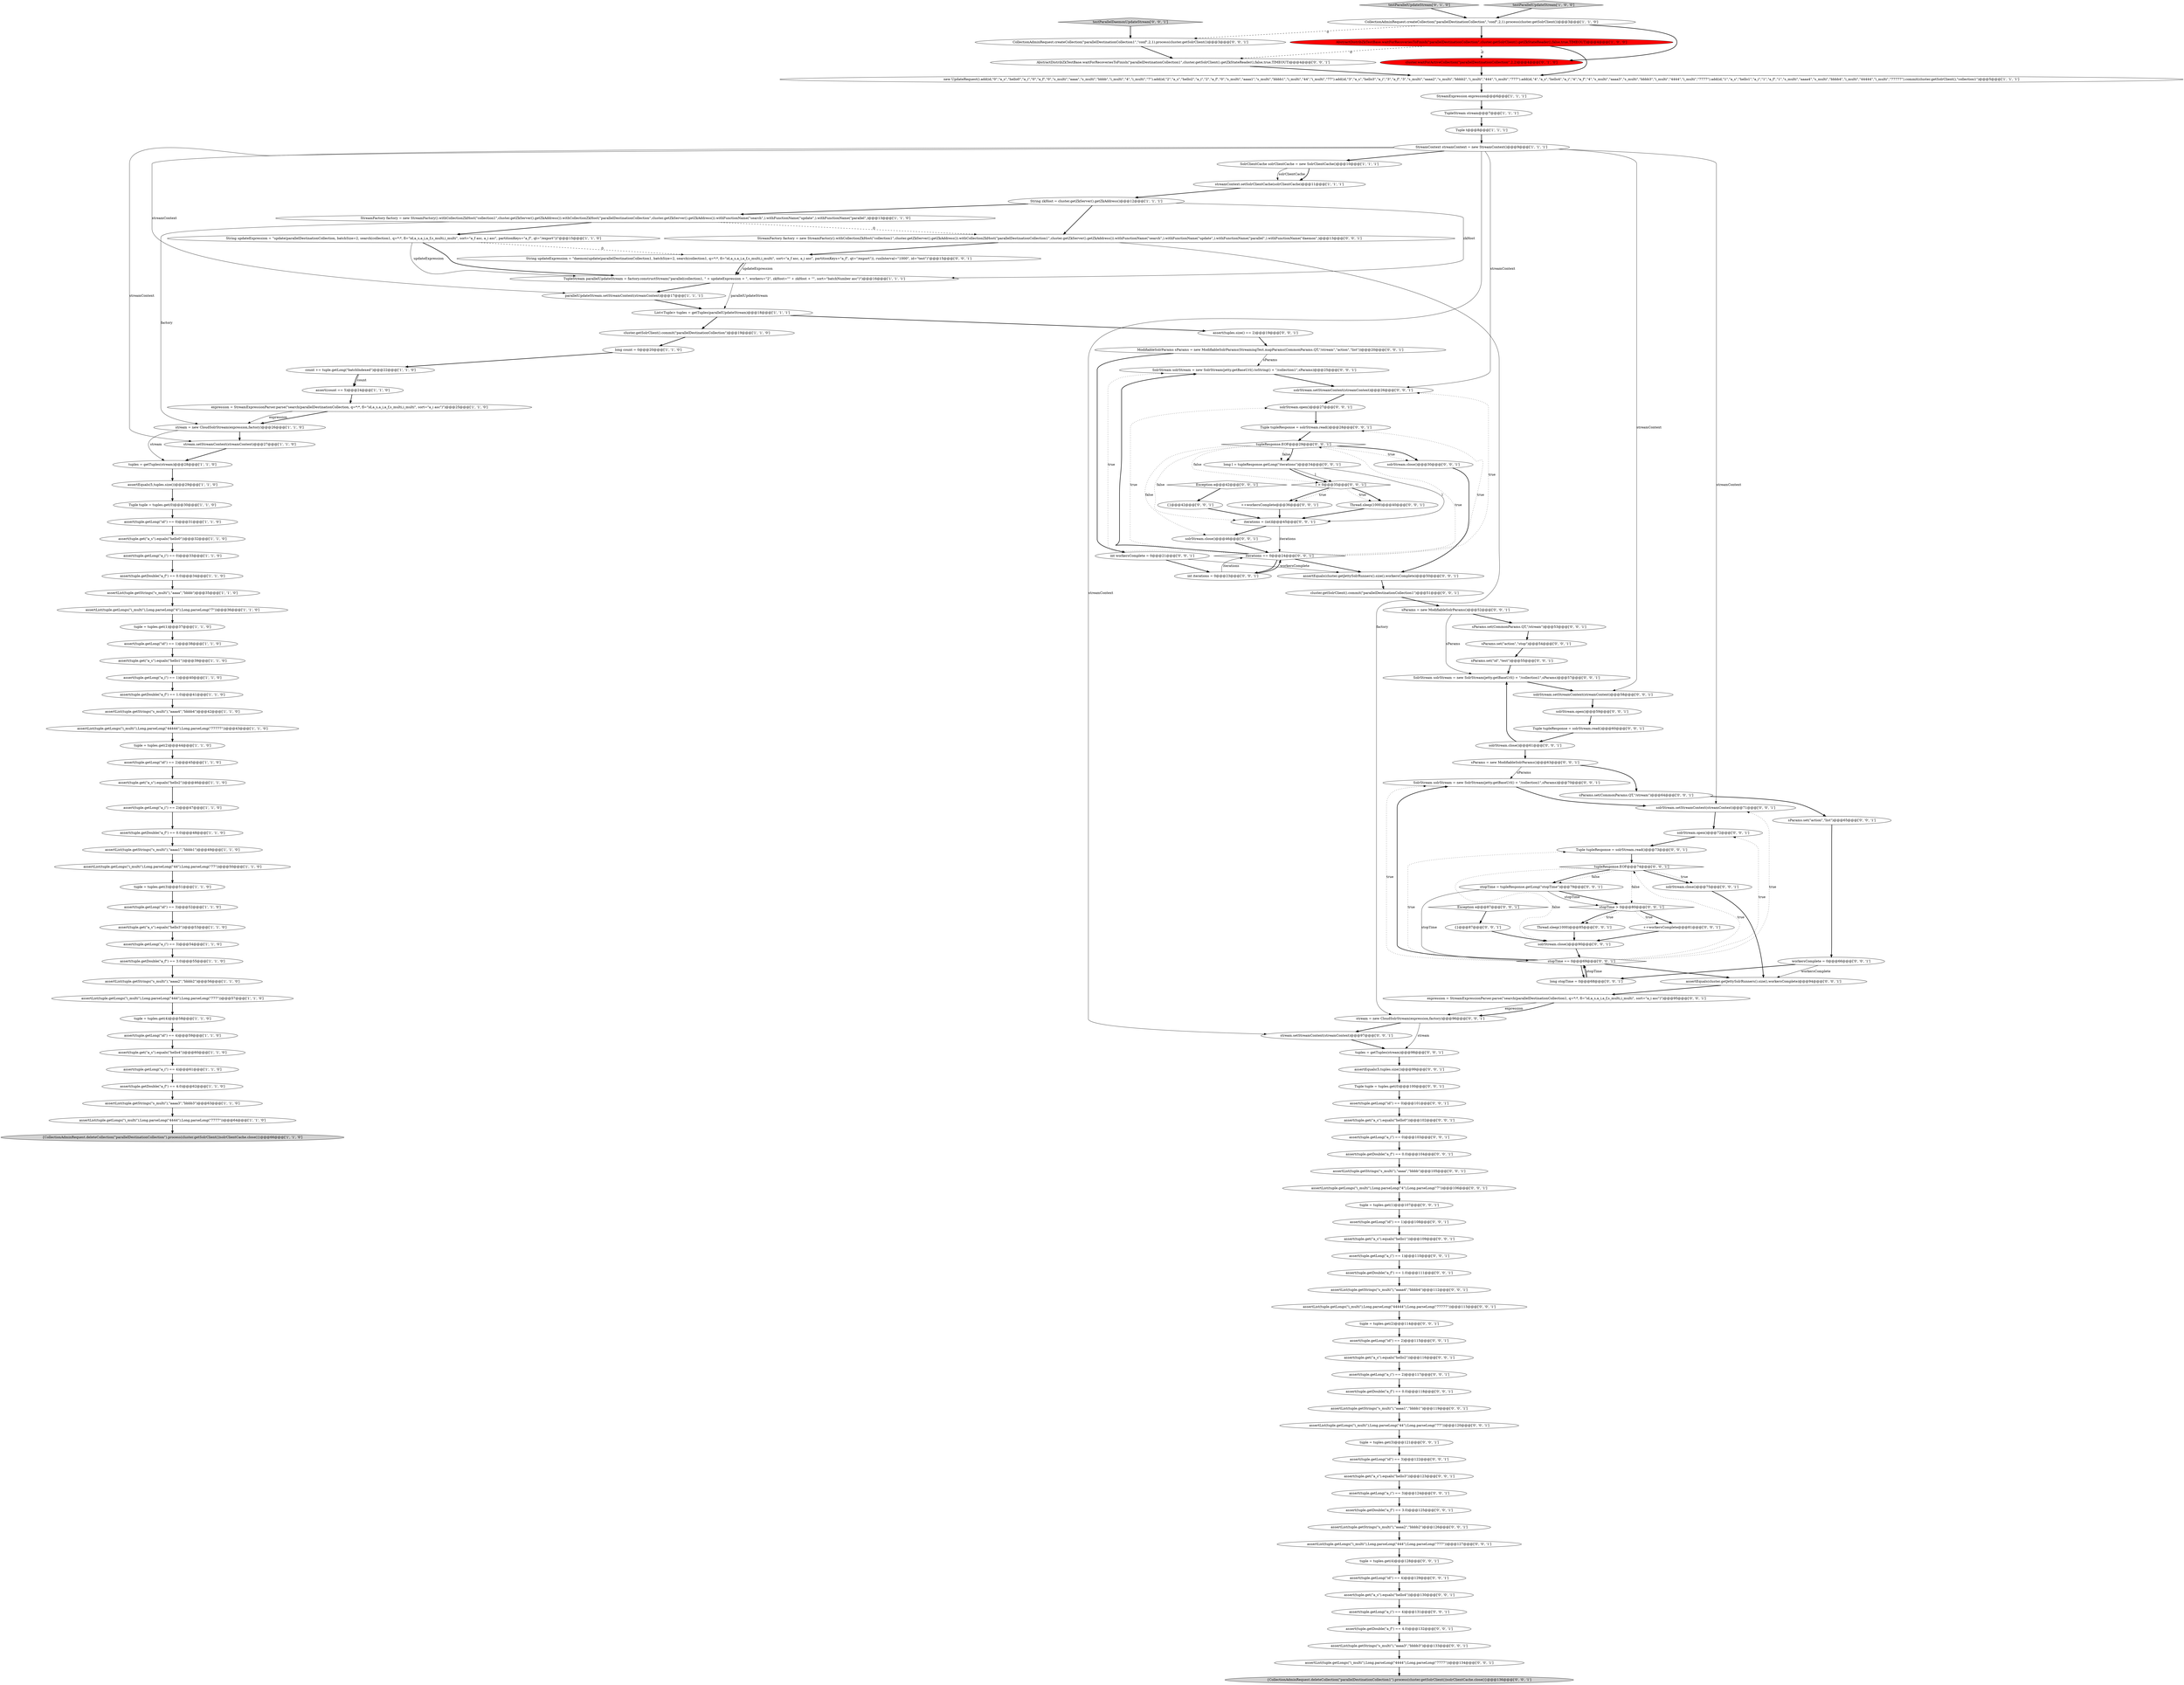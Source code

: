 digraph {
41 [style = filled, label = "assert(tuple.getLong(\"a_i\") == 2)@@@47@@@['1', '1', '0']", fillcolor = white, shape = ellipse image = "AAA0AAABBB1BBB"];
84 [style = filled, label = "long l = tupleResponse.getLong(\"iterations\")@@@34@@@['0', '0', '1']", fillcolor = white, shape = ellipse image = "AAA0AAABBB3BBB"];
137 [style = filled, label = "assertEquals(cluster.getJettySolrRunners().size(),workersComplete)@@@50@@@['0', '0', '1']", fillcolor = white, shape = ellipse image = "AAA0AAABBB3BBB"];
155 [style = filled, label = "assertList(tuple.getStrings(\"s_multi\"),\"aaaa\",\"bbbb\")@@@105@@@['0', '0', '1']", fillcolor = white, shape = ellipse image = "AAA0AAABBB3BBB"];
15 [style = filled, label = "assertList(tuple.getStrings(\"s_multi\"),\"aaaa2\",\"bbbb2\")@@@56@@@['1', '1', '0']", fillcolor = white, shape = ellipse image = "AAA0AAABBB1BBB"];
118 [style = filled, label = "testParallelDaemonUpdateStream['0', '0', '1']", fillcolor = lightgray, shape = diamond image = "AAA0AAABBB3BBB"];
52 [style = filled, label = "count += tuple.getLong(\"batchIndexed\")@@@22@@@['1', '1', '0']", fillcolor = white, shape = ellipse image = "AAA0AAABBB1BBB"];
67 [style = filled, label = "sParams = new ModifiableSolrParams()@@@52@@@['0', '0', '1']", fillcolor = white, shape = ellipse image = "AAA0AAABBB3BBB"];
143 [style = filled, label = "SolrStream solrStream = new SolrStream(jetty.getBaseUrl() + \"/collection1\",sParams)@@@70@@@['0', '0', '1']", fillcolor = white, shape = ellipse image = "AAA0AAABBB3BBB"];
22 [style = filled, label = "assert(tuple.getDouble(\"a_f\") == 0.0)@@@48@@@['1', '1', '0']", fillcolor = white, shape = ellipse image = "AAA0AAABBB1BBB"];
103 [style = filled, label = "Tuple tupleResponse = solrStream.read()@@@60@@@['0', '0', '1']", fillcolor = white, shape = ellipse image = "AAA0AAABBB3BBB"];
123 [style = filled, label = "ModifiableSolrParams sParams = new ModifiableSolrParams(StreamingTest.mapParams(CommonParams.QT,\"/stream\",\"action\",\"list\"))@@@20@@@['0', '0', '1']", fillcolor = white, shape = ellipse image = "AAA0AAABBB3BBB"];
112 [style = filled, label = "tupleResponse.EOF@@@29@@@['0', '0', '1']", fillcolor = white, shape = diamond image = "AAA0AAABBB3BBB"];
142 [style = filled, label = "String updateExpression = \"daemon(update(parallelDestinationCollection1, batchSize=2, search(collection1, q=*:*, fl=\"id,a_s,a_i,a_f,s_multi,i_multi\", sort=\"a_f asc, a_i asc\", partitionKeys=\"a_f\", qt=\"/export\")), runInterval=\"1000\", id=\"test\")\"@@@15@@@['0', '0', '1']", fillcolor = white, shape = ellipse image = "AAA0AAABBB3BBB"];
104 [style = filled, label = "iterations == 0@@@24@@@['0', '0', '1']", fillcolor = white, shape = diamond image = "AAA0AAABBB3BBB"];
106 [style = filled, label = "tuples = getTuples(stream)@@@98@@@['0', '0', '1']", fillcolor = white, shape = ellipse image = "AAA0AAABBB3BBB"];
71 [style = filled, label = "solrStream.setStreamContext(streamContext)@@@26@@@['0', '0', '1']", fillcolor = white, shape = ellipse image = "AAA0AAABBB3BBB"];
2 [style = filled, label = "SolrClientCache solrClientCache = new SolrClientCache()@@@10@@@['1', '1', '1']", fillcolor = white, shape = ellipse image = "AAA0AAABBB1BBB"];
145 [style = filled, label = "assert(tuple.getLong(\"a_i\") == 1)@@@110@@@['0', '0', '1']", fillcolor = white, shape = ellipse image = "AAA0AAABBB3BBB"];
26 [style = filled, label = "assertEquals(5,tuples.size())@@@29@@@['1', '1', '0']", fillcolor = white, shape = ellipse image = "AAA0AAABBB1BBB"];
13 [style = filled, label = "assert(tuple.get(\"a_s\").equals(\"hello0\"))@@@32@@@['1', '1', '0']", fillcolor = white, shape = ellipse image = "AAA0AAABBB1BBB"];
135 [style = filled, label = "CollectionAdminRequest.createCollection(\"parallelDestinationCollection1\",\"conf\",2,1).process(cluster.getSolrClient())@@@3@@@['0', '0', '1']", fillcolor = white, shape = ellipse image = "AAA0AAABBB3BBB"];
101 [style = filled, label = "assertList(tuple.getStrings(\"s_multi\"),\"aaaa3\",\"bbbb3\")@@@133@@@['0', '0', '1']", fillcolor = white, shape = ellipse image = "AAA0AAABBB3BBB"];
133 [style = filled, label = "assertList(tuple.getStrings(\"s_multi\"),\"aaaa1\",\"bbbb1\")@@@119@@@['0', '0', '1']", fillcolor = white, shape = ellipse image = "AAA0AAABBB3BBB"];
31 [style = filled, label = "TupleStream stream@@@7@@@['1', '1', '1']", fillcolor = white, shape = ellipse image = "AAA0AAABBB1BBB"];
30 [style = filled, label = "assertList(tuple.getLongs(\"i_multi\"),Long.parseLong(\"4\"),Long.parseLong(\"7\"))@@@36@@@['1', '1', '0']", fillcolor = white, shape = ellipse image = "AAA0AAABBB1BBB"];
116 [style = filled, label = "assert(tuple.getLong(\"a_i\") == 3)@@@124@@@['0', '0', '1']", fillcolor = white, shape = ellipse image = "AAA0AAABBB3BBB"];
125 [style = filled, label = "assert(tuples.size() == 2)@@@19@@@['0', '0', '1']", fillcolor = white, shape = ellipse image = "AAA0AAABBB3BBB"];
132 [style = filled, label = "assert(tuple.getDouble(\"a_f\") == 3.0)@@@125@@@['0', '0', '1']", fillcolor = white, shape = ellipse image = "AAA0AAABBB3BBB"];
114 [style = filled, label = "assert(tuple.getLong(\"a_i\") == 2)@@@117@@@['0', '0', '1']", fillcolor = white, shape = ellipse image = "AAA0AAABBB3BBB"];
72 [style = filled, label = "iterations = (int)l@@@45@@@['0', '0', '1']", fillcolor = white, shape = ellipse image = "AAA0AAABBB3BBB"];
97 [style = filled, label = "cluster.getSolrClient().commit(\"parallelDestinationCollection1\")@@@51@@@['0', '0', '1']", fillcolor = white, shape = ellipse image = "AAA0AAABBB3BBB"];
64 [style = filled, label = "assert(tuple.getLong(\"a_i\") == 0)@@@103@@@['0', '0', '1']", fillcolor = white, shape = ellipse image = "AAA0AAABBB3BBB"];
63 [style = filled, label = "assert(tuple.getDouble(\"a_f\") == 1.0)@@@111@@@['0', '0', '1']", fillcolor = white, shape = ellipse image = "AAA0AAABBB3BBB"];
117 [style = filled, label = "solrStream.open()@@@59@@@['0', '0', '1']", fillcolor = white, shape = ellipse image = "AAA0AAABBB3BBB"];
80 [style = filled, label = "assertList(tuple.getStrings(\"s_multi\"),\"aaaa4\",\"bbbb4\")@@@112@@@['0', '0', '1']", fillcolor = white, shape = ellipse image = "AAA0AAABBB3BBB"];
107 [style = filled, label = "int iterations = 0@@@23@@@['0', '0', '1']", fillcolor = white, shape = ellipse image = "AAA0AAABBB3BBB"];
75 [style = filled, label = "sParams.set(CommonParams.QT,\"/stream\")@@@53@@@['0', '0', '1']", fillcolor = white, shape = ellipse image = "AAA0AAABBB3BBB"];
45 [style = filled, label = "assert(count == 5)@@@24@@@['1', '1', '0']", fillcolor = white, shape = ellipse image = "AAA0AAABBB1BBB"];
152 [style = filled, label = "assertList(tuple.getLongs(\"i_multi\"),Long.parseLong(\"4444\"),Long.parseLong(\"7777\"))@@@134@@@['0', '0', '1']", fillcolor = white, shape = ellipse image = "AAA0AAABBB3BBB"];
85 [style = filled, label = "assertList(tuple.getLongs(\"i_multi\"),Long.parseLong(\"44444\"),Long.parseLong(\"77777\"))@@@113@@@['0', '0', '1']", fillcolor = white, shape = ellipse image = "AAA0AAABBB3BBB"];
136 [style = filled, label = "tuple = tuples.get(3)@@@121@@@['0', '0', '1']", fillcolor = white, shape = ellipse image = "AAA0AAABBB3BBB"];
42 [style = filled, label = "List<Tuple> tuples = getTuples(parallelUpdateStream)@@@18@@@['1', '1', '1']", fillcolor = white, shape = ellipse image = "AAA0AAABBB1BBB"];
130 [style = filled, label = "assert(tuple.getLong(\"id\") == 4)@@@129@@@['0', '0', '1']", fillcolor = white, shape = ellipse image = "AAA0AAABBB3BBB"];
32 [style = filled, label = "expression = StreamExpressionParser.parse(\"search(parallelDestinationCollection, q=*:*, fl=\"id,a_s,a_i,a_f,s_multi,i_multi\", sort=\"a_i asc\")\")@@@25@@@['1', '1', '0']", fillcolor = white, shape = ellipse image = "AAA0AAABBB1BBB"];
68 [style = filled, label = "{}@@@87@@@['0', '0', '1']", fillcolor = white, shape = ellipse image = "AAA0AAABBB3BBB"];
24 [style = filled, label = "TupleStream parallelUpdateStream = factory.constructStream(\"parallel(collection1, \" + updateExpression + \", workers=\"2\", zkHost=\"\" + zkHost + \"\", sort=\"batchNumber asc\")\")@@@16@@@['1', '1', '1']", fillcolor = white, shape = ellipse image = "AAA0AAABBB1BBB"];
5 [style = filled, label = "cluster.getSolrClient().commit(\"parallelDestinationCollection\")@@@19@@@['1', '1', '0']", fillcolor = white, shape = ellipse image = "AAA0AAABBB1BBB"];
115 [style = filled, label = "tuple = tuples.get(2)@@@114@@@['0', '0', '1']", fillcolor = white, shape = ellipse image = "AAA0AAABBB3BBB"];
46 [style = filled, label = "stream.setStreamContext(streamContext)@@@27@@@['1', '1', '0']", fillcolor = white, shape = ellipse image = "AAA0AAABBB1BBB"];
77 [style = filled, label = "{CollectionAdminRequest.deleteCollection(\"parallelDestinationCollection1\").process(cluster.getSolrClient())solrClientCache.close()}@@@136@@@['0', '0', '1']", fillcolor = lightgray, shape = ellipse image = "AAA0AAABBB3BBB"];
56 [style = filled, label = "{CollectionAdminRequest.deleteCollection(\"parallelDestinationCollection\").process(cluster.getSolrClient())solrClientCache.close()}@@@66@@@['1', '1', '0']", fillcolor = lightgray, shape = ellipse image = "AAA0AAABBB1BBB"];
37 [style = filled, label = "assert(tuple.getLong(\"a_i\") == 1)@@@40@@@['1', '1', '0']", fillcolor = white, shape = ellipse image = "AAA0AAABBB1BBB"];
79 [style = filled, label = "++workersComplete@@@81@@@['0', '0', '1']", fillcolor = white, shape = ellipse image = "AAA0AAABBB3BBB"];
57 [style = filled, label = "assertList(tuple.getStrings(\"s_multi\"),\"aaaa4\",\"bbbb4\")@@@42@@@['1', '1', '0']", fillcolor = white, shape = ellipse image = "AAA0AAABBB1BBB"];
89 [style = filled, label = "SolrStream solrStream = new SolrStream(jetty.getBaseUrl().toString() + \"/collection1\",sParams)@@@25@@@['0', '0', '1']", fillcolor = white, shape = ellipse image = "AAA0AAABBB3BBB"];
90 [style = filled, label = "solrStream.close()@@@46@@@['0', '0', '1']", fillcolor = white, shape = ellipse image = "AAA0AAABBB3BBB"];
12 [style = filled, label = "parallelUpdateStream.setStreamContext(streamContext)@@@17@@@['1', '1', '1']", fillcolor = white, shape = ellipse image = "AAA0AAABBB1BBB"];
87 [style = filled, label = "long stopTime = 0@@@68@@@['0', '0', '1']", fillcolor = white, shape = ellipse image = "AAA0AAABBB3BBB"];
113 [style = filled, label = "assert(tuple.getLong(\"id\") == 2)@@@115@@@['0', '0', '1']", fillcolor = white, shape = ellipse image = "AAA0AAABBB3BBB"];
127 [style = filled, label = "sParams.set(\"id\",\"test\")@@@55@@@['0', '0', '1']", fillcolor = white, shape = ellipse image = "AAA0AAABBB3BBB"];
124 [style = filled, label = "stream.setStreamContext(streamContext)@@@97@@@['0', '0', '1']", fillcolor = white, shape = ellipse image = "AAA0AAABBB3BBB"];
156 [style = filled, label = "stopTime = tupleResponse.getLong(\"stopTime\")@@@79@@@['0', '0', '1']", fillcolor = white, shape = ellipse image = "AAA0AAABBB3BBB"];
61 [style = filled, label = "testParallelUpdateStream['0', '1', '0']", fillcolor = lightgray, shape = diamond image = "AAA0AAABBB2BBB"];
82 [style = filled, label = "assert(tuple.getDouble(\"a_f\") == 4.0)@@@132@@@['0', '0', '1']", fillcolor = white, shape = ellipse image = "AAA0AAABBB3BBB"];
81 [style = filled, label = "Tuple tupleResponse = solrStream.read()@@@28@@@['0', '0', '1']", fillcolor = white, shape = ellipse image = "AAA0AAABBB3BBB"];
99 [style = filled, label = "assert(tuple.getLong(\"id\") == 0)@@@101@@@['0', '0', '1']", fillcolor = white, shape = ellipse image = "AAA0AAABBB3BBB"];
65 [style = filled, label = "StreamFactory factory = new StreamFactory().withCollectionZkHost(\"collection1\",cluster.getZkServer().getZkAddress()).withCollectionZkHost(\"parallelDestinationCollection1\",cluster.getZkServer().getZkAddress()).withFunctionName(\"search\",).withFunctionName(\"update\",).withFunctionName(\"parallel\",).withFunctionName(\"daemon\",)@@@13@@@['0', '0', '1']", fillcolor = white, shape = ellipse image = "AAA0AAABBB3BBB"];
134 [style = filled, label = "int workersComplete = 0@@@21@@@['0', '0', '1']", fillcolor = white, shape = ellipse image = "AAA0AAABBB3BBB"];
157 [style = filled, label = "Exception e@@@42@@@['0', '0', '1']", fillcolor = white, shape = diamond image = "AAA0AAABBB3BBB"];
73 [style = filled, label = "solrStream.open()@@@27@@@['0', '0', '1']", fillcolor = white, shape = ellipse image = "AAA0AAABBB3BBB"];
158 [style = filled, label = "assertList(tuple.getLongs(\"i_multi\"),Long.parseLong(\"4\"),Long.parseLong(\"7\"))@@@106@@@['0', '0', '1']", fillcolor = white, shape = ellipse image = "AAA0AAABBB3BBB"];
129 [style = filled, label = "assert(tuple.get(\"a_s\").equals(\"hello4\"))@@@130@@@['0', '0', '1']", fillcolor = white, shape = ellipse image = "AAA0AAABBB3BBB"];
47 [style = filled, label = "assertList(tuple.getLongs(\"i_multi\"),Long.parseLong(\"444\"),Long.parseLong(\"777\"))@@@57@@@['1', '1', '0']", fillcolor = white, shape = ellipse image = "AAA0AAABBB1BBB"];
38 [style = filled, label = "assert(tuple.getLong(\"a_i\") == 3)@@@54@@@['1', '1', '0']", fillcolor = white, shape = ellipse image = "AAA0AAABBB1BBB"];
147 [style = filled, label = "solrStream.close()@@@30@@@['0', '0', '1']", fillcolor = white, shape = ellipse image = "AAA0AAABBB3BBB"];
126 [style = filled, label = "assert(tuple.get(\"a_s\").equals(\"hello0\"))@@@102@@@['0', '0', '1']", fillcolor = white, shape = ellipse image = "AAA0AAABBB3BBB"];
10 [style = filled, label = "stream = new CloudSolrStream(expression,factory)@@@26@@@['1', '1', '0']", fillcolor = white, shape = ellipse image = "AAA0AAABBB1BBB"];
105 [style = filled, label = "Tuple tupleResponse = solrStream.read()@@@73@@@['0', '0', '1']", fillcolor = white, shape = ellipse image = "AAA0AAABBB3BBB"];
11 [style = filled, label = "assert(tuple.getLong(\"id\") == 1)@@@38@@@['1', '1', '0']", fillcolor = white, shape = ellipse image = "AAA0AAABBB1BBB"];
9 [style = filled, label = "StreamFactory factory = new StreamFactory().withCollectionZkHost(\"collection1\",cluster.getZkServer().getZkAddress()).withCollectionZkHost(\"parallelDestinationCollection\",cluster.getZkServer().getZkAddress()).withFunctionName(\"search\",).withFunctionName(\"update\",).withFunctionName(\"parallel\",)@@@13@@@['1', '1', '0']", fillcolor = white, shape = ellipse image = "AAA0AAABBB1BBB"];
39 [style = filled, label = "assertList(tuple.getStrings(\"s_multi\"),\"aaaa3\",\"bbbb3\")@@@63@@@['1', '1', '0']", fillcolor = white, shape = ellipse image = "AAA0AAABBB1BBB"];
83 [style = filled, label = "expression = StreamExpressionParser.parse(\"search(parallelDestinationCollection1, q=*:*, fl=\"id,a_s,a_i,a_f,s_multi,i_multi\", sort=\"a_i asc\")\")@@@95@@@['0', '0', '1']", fillcolor = white, shape = ellipse image = "AAA0AAABBB3BBB"];
28 [style = filled, label = "assertList(tuple.getLongs(\"i_multi\"),Long.parseLong(\"4444\"),Long.parseLong(\"7777\"))@@@64@@@['1', '1', '0']", fillcolor = white, shape = ellipse image = "AAA0AAABBB1BBB"];
111 [style = filled, label = "stopTime == 0@@@69@@@['0', '0', '1']", fillcolor = white, shape = diamond image = "AAA0AAABBB3BBB"];
20 [style = filled, label = "assert(tuple.get(\"a_s\").equals(\"hello1\"))@@@39@@@['1', '1', '0']", fillcolor = white, shape = ellipse image = "AAA0AAABBB1BBB"];
36 [style = filled, label = "assert(tuple.get(\"a_s\").equals(\"hello3\"))@@@53@@@['1', '1', '0']", fillcolor = white, shape = ellipse image = "AAA0AAABBB1BBB"];
119 [style = filled, label = "assert(tuple.getLong(\"id\") == 1)@@@108@@@['0', '0', '1']", fillcolor = white, shape = ellipse image = "AAA0AAABBB3BBB"];
62 [style = filled, label = "cluster.waitForActiveCollection(\"parallelDestinationCollection\",2,2)@@@4@@@['0', '1', '0']", fillcolor = red, shape = ellipse image = "AAA1AAABBB2BBB"];
69 [style = filled, label = "tuple = tuples.get(1)@@@107@@@['0', '0', '1']", fillcolor = white, shape = ellipse image = "AAA0AAABBB3BBB"];
148 [style = filled, label = "workersComplete = 0@@@66@@@['0', '0', '1']", fillcolor = white, shape = ellipse image = "AAA0AAABBB3BBB"];
100 [style = filled, label = "sParams.set(\"action\",\"stop\")@@@54@@@['0', '0', '1']", fillcolor = white, shape = ellipse image = "AAA0AAABBB3BBB"];
0 [style = filled, label = "tuple = tuples.get(1)@@@37@@@['1', '1', '0']", fillcolor = white, shape = ellipse image = "AAA0AAABBB1BBB"];
48 [style = filled, label = "assert(tuple.getLong(\"a_i\") == 0)@@@33@@@['1', '1', '0']", fillcolor = white, shape = ellipse image = "AAA0AAABBB1BBB"];
122 [style = filled, label = "sParams.set(\"action\",\"list\")@@@65@@@['0', '0', '1']", fillcolor = white, shape = ellipse image = "AAA0AAABBB3BBB"];
8 [style = filled, label = "assertList(tuple.getLongs(\"i_multi\"),Long.parseLong(\"44444\"),Long.parseLong(\"77777\"))@@@43@@@['1', '1', '0']", fillcolor = white, shape = ellipse image = "AAA0AAABBB1BBB"];
60 [style = filled, label = "tuple = tuples.get(4)@@@58@@@['1', '1', '0']", fillcolor = white, shape = ellipse image = "AAA0AAABBB1BBB"];
88 [style = filled, label = "assertEquals(5,tuples.size())@@@99@@@['0', '0', '1']", fillcolor = white, shape = ellipse image = "AAA0AAABBB3BBB"];
131 [style = filled, label = "assertList(tuple.getLongs(\"i_multi\"),Long.parseLong(\"444\"),Long.parseLong(\"777\"))@@@127@@@['0', '0', '1']", fillcolor = white, shape = ellipse image = "AAA0AAABBB3BBB"];
144 [style = filled, label = "Tuple tuple = tuples.get(0)@@@100@@@['0', '0', '1']", fillcolor = white, shape = ellipse image = "AAA0AAABBB3BBB"];
149 [style = filled, label = "assert(tuple.get(\"a_s\").equals(\"hello1\"))@@@109@@@['0', '0', '1']", fillcolor = white, shape = ellipse image = "AAA0AAABBB3BBB"];
35 [style = filled, label = "Tuple tuple = tuples.get(0)@@@30@@@['1', '1', '0']", fillcolor = white, shape = ellipse image = "AAA0AAABBB1BBB"];
18 [style = filled, label = "assert(tuple.getDouble(\"a_f\") == 0.0)@@@34@@@['1', '1', '0']", fillcolor = white, shape = ellipse image = "AAA0AAABBB1BBB"];
40 [style = filled, label = "assertList(tuple.getLongs(\"i_multi\"),Long.parseLong(\"44\"),Long.parseLong(\"77\"))@@@50@@@['1', '1', '0']", fillcolor = white, shape = ellipse image = "AAA0AAABBB1BBB"];
29 [style = filled, label = "Tuple t@@@8@@@['1', '1', '1']", fillcolor = white, shape = ellipse image = "AAA0AAABBB1BBB"];
121 [style = filled, label = "++workersComplete@@@36@@@['0', '0', '1']", fillcolor = white, shape = ellipse image = "AAA0AAABBB3BBB"];
66 [style = filled, label = "solrStream.setStreamContext(streamContext)@@@58@@@['0', '0', '1']", fillcolor = white, shape = ellipse image = "AAA0AAABBB3BBB"];
14 [style = filled, label = "String updateExpression = \"update(parallelDestinationCollection, batchSize=2, search(collection1, q=*:*, fl=\"id,a_s,a_i,a_f,s_multi,i_multi\", sort=\"a_f asc, a_i asc\", partitionKeys=\"a_f\", qt=\"/export\"))\"@@@15@@@['1', '1', '0']", fillcolor = white, shape = ellipse image = "AAA0AAABBB1BBB"];
98 [style = filled, label = "solrStream.setStreamContext(streamContext)@@@71@@@['0', '0', '1']", fillcolor = white, shape = ellipse image = "AAA0AAABBB3BBB"];
96 [style = filled, label = "AbstractDistribZkTestBase.waitForRecoveriesToFinish(\"parallelDestinationCollection1\",cluster.getSolrClient().getZkStateReader(),false,true,TIMEOUT)@@@4@@@['0', '0', '1']", fillcolor = white, shape = ellipse image = "AAA0AAABBB3BBB"];
51 [style = filled, label = "assert(tuple.getLong(\"id\") == 0)@@@31@@@['1', '1', '0']", fillcolor = white, shape = ellipse image = "AAA0AAABBB1BBB"];
150 [style = filled, label = "solrStream.close()@@@75@@@['0', '0', '1']", fillcolor = white, shape = ellipse image = "AAA0AAABBB3BBB"];
50 [style = filled, label = "assert(tuple.getLong(\"id\") == 4)@@@59@@@['1', '1', '0']", fillcolor = white, shape = ellipse image = "AAA0AAABBB1BBB"];
94 [style = filled, label = "assert(tuple.getLong(\"a_i\") == 4)@@@131@@@['0', '0', '1']", fillcolor = white, shape = ellipse image = "AAA0AAABBB3BBB"];
7 [style = filled, label = "AbstractDistribZkTestBase.waitForRecoveriesToFinish(\"parallelDestinationCollection\",cluster.getSolrClient().getZkStateReader(),false,true,TIMEOUT)@@@4@@@['1', '0', '0']", fillcolor = red, shape = ellipse image = "AAA1AAABBB1BBB"];
70 [style = filled, label = "sParams = new ModifiableSolrParams()@@@63@@@['0', '0', '1']", fillcolor = white, shape = ellipse image = "AAA0AAABBB3BBB"];
139 [style = filled, label = "Thread.sleep(1000)@@@85@@@['0', '0', '1']", fillcolor = white, shape = ellipse image = "AAA0AAABBB3BBB"];
4 [style = filled, label = "CollectionAdminRequest.createCollection(\"parallelDestinationCollection\",\"conf\",2,1).process(cluster.getSolrClient())@@@3@@@['1', '1', '0']", fillcolor = white, shape = ellipse image = "AAA0AAABBB1BBB"];
1 [style = filled, label = "new UpdateRequest().add(id,\"0\",\"a_s\",\"hello0\",\"a_i\",\"0\",\"a_f\",\"0\",\"s_multi\",\"aaaa\",\"s_multi\",\"bbbb\",\"i_multi\",\"4\",\"i_multi\",\"7\").add(id,\"2\",\"a_s\",\"hello2\",\"a_i\",\"2\",\"a_f\",\"0\",\"s_multi\",\"aaaa1\",\"s_multi\",\"bbbb1\",\"i_multi\",\"44\",\"i_multi\",\"77\").add(id,\"3\",\"a_s\",\"hello3\",\"a_i\",\"3\",\"a_f\",\"3\",\"s_multi\",\"aaaa2\",\"s_multi\",\"bbbb2\",\"i_multi\",\"444\",\"i_multi\",\"777\").add(id,\"4\",\"a_s\",\"hello4\",\"a_i\",\"4\",\"a_f\",\"4\",\"s_multi\",\"aaaa3\",\"s_multi\",\"bbbb3\",\"i_multi\",\"4444\",\"i_multi\",\"7777\").add(id,\"1\",\"a_s\",\"hello1\",\"a_i\",\"1\",\"a_f\",\"1\",\"s_multi\",\"aaaa4\",\"s_multi\",\"bbbb4\",\"i_multi\",\"44444\",\"i_multi\",\"77777\").commit(cluster.getSolrClient(),\"collection1\")@@@5@@@['1', '1', '1']", fillcolor = white, shape = ellipse image = "AAA0AAABBB1BBB"];
141 [style = filled, label = "stream = new CloudSolrStream(expression,factory)@@@96@@@['0', '0', '1']", fillcolor = white, shape = ellipse image = "AAA0AAABBB3BBB"];
146 [style = filled, label = "tuple = tuples.get(4)@@@128@@@['0', '0', '1']", fillcolor = white, shape = ellipse image = "AAA0AAABBB3BBB"];
3 [style = filled, label = "tuple = tuples.get(2)@@@44@@@['1', '1', '0']", fillcolor = white, shape = ellipse image = "AAA0AAABBB1BBB"];
74 [style = filled, label = "assert(tuple.get(\"a_s\").equals(\"hello3\"))@@@123@@@['0', '0', '1']", fillcolor = white, shape = ellipse image = "AAA0AAABBB3BBB"];
91 [style = filled, label = "solrStream.close()@@@90@@@['0', '0', '1']", fillcolor = white, shape = ellipse image = "AAA0AAABBB3BBB"];
49 [style = filled, label = "assert(tuple.get(\"a_s\").equals(\"hello4\"))@@@60@@@['1', '1', '0']", fillcolor = white, shape = ellipse image = "AAA0AAABBB1BBB"];
25 [style = filled, label = "assert(tuple.get(\"a_s\").equals(\"hello2\"))@@@46@@@['1', '1', '0']", fillcolor = white, shape = ellipse image = "AAA0AAABBB1BBB"];
108 [style = filled, label = "tupleResponse.EOF@@@74@@@['0', '0', '1']", fillcolor = white, shape = diamond image = "AAA0AAABBB3BBB"];
110 [style = filled, label = "assert(tuple.getLong(\"id\") == 3)@@@122@@@['0', '0', '1']", fillcolor = white, shape = ellipse image = "AAA0AAABBB3BBB"];
78 [style = filled, label = "solrStream.close()@@@61@@@['0', '0', '1']", fillcolor = white, shape = ellipse image = "AAA0AAABBB3BBB"];
43 [style = filled, label = "assertList(tuple.getStrings(\"s_multi\"),\"aaaa1\",\"bbbb1\")@@@49@@@['1', '1', '0']", fillcolor = white, shape = ellipse image = "AAA0AAABBB1BBB"];
140 [style = filled, label = "{}@@@42@@@['0', '0', '1']", fillcolor = white, shape = ellipse image = "AAA0AAABBB3BBB"];
58 [style = filled, label = "tuple = tuples.get(3)@@@51@@@['1', '1', '0']", fillcolor = white, shape = ellipse image = "AAA0AAABBB1BBB"];
6 [style = filled, label = "streamContext.setSolrClientCache(solrClientCache)@@@11@@@['1', '1', '1']", fillcolor = white, shape = ellipse image = "AAA0AAABBB1BBB"];
27 [style = filled, label = "tuples = getTuples(stream)@@@28@@@['1', '1', '0']", fillcolor = white, shape = ellipse image = "AAA0AAABBB1BBB"];
23 [style = filled, label = "assert(tuple.getLong(\"id\") == 3)@@@52@@@['1', '1', '0']", fillcolor = white, shape = ellipse image = "AAA0AAABBB1BBB"];
102 [style = filled, label = "sParams.set(CommonParams.QT,\"/stream\")@@@64@@@['0', '0', '1']", fillcolor = white, shape = ellipse image = "AAA0AAABBB3BBB"];
53 [style = filled, label = "assert(tuple.getLong(\"a_i\") == 4)@@@61@@@['1', '1', '0']", fillcolor = white, shape = ellipse image = "AAA0AAABBB1BBB"];
120 [style = filled, label = "l > 0@@@35@@@['0', '0', '1']", fillcolor = white, shape = diamond image = "AAA0AAABBB3BBB"];
153 [style = filled, label = "assert(tuple.getDouble(\"a_f\") == 0.0)@@@118@@@['0', '0', '1']", fillcolor = white, shape = ellipse image = "AAA0AAABBB3BBB"];
21 [style = filled, label = "assert(tuple.getDouble(\"a_f\") == 3.0)@@@55@@@['1', '1', '0']", fillcolor = white, shape = ellipse image = "AAA0AAABBB1BBB"];
154 [style = filled, label = "assertList(tuple.getLongs(\"i_multi\"),Long.parseLong(\"44\"),Long.parseLong(\"77\"))@@@120@@@['0', '0', '1']", fillcolor = white, shape = ellipse image = "AAA0AAABBB3BBB"];
109 [style = filled, label = "assertEquals(cluster.getJettySolrRunners().size(),workersComplete)@@@94@@@['0', '0', '1']", fillcolor = white, shape = ellipse image = "AAA0AAABBB3BBB"];
93 [style = filled, label = "assert(tuple.getDouble(\"a_f\") == 0.0)@@@104@@@['0', '0', '1']", fillcolor = white, shape = ellipse image = "AAA0AAABBB3BBB"];
34 [style = filled, label = "StreamExpression expression@@@6@@@['1', '1', '1']", fillcolor = white, shape = ellipse image = "AAA0AAABBB1BBB"];
44 [style = filled, label = "String zkHost = cluster.getZkServer().getZkAddress()@@@12@@@['1', '1', '1']", fillcolor = white, shape = ellipse image = "AAA0AAABBB1BBB"];
92 [style = filled, label = "Exception e@@@87@@@['0', '0', '1']", fillcolor = white, shape = diamond image = "AAA0AAABBB3BBB"];
55 [style = filled, label = "assert(tuple.getDouble(\"a_f\") == 4.0)@@@62@@@['1', '1', '0']", fillcolor = white, shape = ellipse image = "AAA0AAABBB1BBB"];
19 [style = filled, label = "assert(tuple.getLong(\"id\") == 2)@@@45@@@['1', '1', '0']", fillcolor = white, shape = ellipse image = "AAA0AAABBB1BBB"];
151 [style = filled, label = "solrStream.open()@@@72@@@['0', '0', '1']", fillcolor = white, shape = ellipse image = "AAA0AAABBB3BBB"];
16 [style = filled, label = "StreamContext streamContext = new StreamContext()@@@9@@@['1', '1', '1']", fillcolor = white, shape = ellipse image = "AAA0AAABBB1BBB"];
95 [style = filled, label = "Thread.sleep(1000)@@@40@@@['0', '0', '1']", fillcolor = white, shape = ellipse image = "AAA0AAABBB3BBB"];
17 [style = filled, label = "long count = 0@@@20@@@['1', '1', '0']", fillcolor = white, shape = ellipse image = "AAA0AAABBB1BBB"];
86 [style = filled, label = "SolrStream solrStream = new SolrStream(jetty.getBaseUrl() + \"/collection1\",sParams)@@@57@@@['0', '0', '1']", fillcolor = white, shape = ellipse image = "AAA0AAABBB3BBB"];
128 [style = filled, label = "assert(tuple.get(\"a_s\").equals(\"hello2\"))@@@116@@@['0', '0', '1']", fillcolor = white, shape = ellipse image = "AAA0AAABBB3BBB"];
59 [style = filled, label = "assertList(tuple.getStrings(\"s_multi\"),\"aaaa\",\"bbbb\")@@@35@@@['1', '1', '0']", fillcolor = white, shape = ellipse image = "AAA0AAABBB1BBB"];
54 [style = filled, label = "testParallelUpdateStream['1', '0', '0']", fillcolor = lightgray, shape = diamond image = "AAA0AAABBB1BBB"];
76 [style = filled, label = "assertList(tuple.getStrings(\"s_multi\"),\"aaaa2\",\"bbbb2\")@@@126@@@['0', '0', '1']", fillcolor = white, shape = ellipse image = "AAA0AAABBB3BBB"];
33 [style = filled, label = "assert(tuple.getDouble(\"a_f\") == 1.0)@@@41@@@['1', '1', '0']", fillcolor = white, shape = ellipse image = "AAA0AAABBB1BBB"];
138 [style = filled, label = "stopTime > 0@@@80@@@['0', '0', '1']", fillcolor = white, shape = diamond image = "AAA0AAABBB3BBB"];
120->121 [style = bold, label=""];
14->24 [style = bold, label=""];
111->98 [style = dotted, label="true"];
154->136 [style = bold, label=""];
72->104 [style = solid, label="iterations"];
111->108 [style = dotted, label="true"];
84->120 [style = solid, label="l"];
2->6 [style = bold, label=""];
136->110 [style = bold, label=""];
146->130 [style = bold, label=""];
16->12 [style = solid, label="streamContext"];
21->15 [style = bold, label=""];
78->70 [style = bold, label=""];
16->71 [style = solid, label="streamContext"];
102->122 [style = bold, label=""];
7->96 [style = dashed, label="0"];
4->62 [style = bold, label=""];
57->8 [style = bold, label=""];
68->91 [style = bold, label=""];
108->150 [style = bold, label=""];
107->104 [style = solid, label="iterations"];
60->50 [style = bold, label=""];
4->135 [style = dashed, label="0"];
12->42 [style = bold, label=""];
121->72 [style = bold, label=""];
140->72 [style = bold, label=""];
97->67 [style = bold, label=""];
104->137 [style = bold, label=""];
104->112 [style = dotted, label="true"];
107->104 [style = bold, label=""];
99->126 [style = bold, label=""];
42->125 [style = bold, label=""];
104->107 [style = bold, label=""];
43->40 [style = bold, label=""];
108->138 [style = dotted, label="false"];
72->90 [style = bold, label=""];
158->69 [style = bold, label=""];
118->135 [style = bold, label=""];
3->19 [style = bold, label=""];
108->156 [style = dotted, label="false"];
131->146 [style = bold, label=""];
9->10 [style = solid, label="factory"];
26->35 [style = bold, label=""];
138->79 [style = bold, label=""];
20->37 [style = bold, label=""];
9->14 [style = bold, label=""];
85->115 [style = bold, label=""];
23->36 [style = bold, label=""];
90->104 [style = bold, label=""];
41->22 [style = bold, label=""];
48->18 [style = bold, label=""];
109->83 [style = bold, label=""];
151->105 [style = bold, label=""];
47->60 [style = bold, label=""];
37->33 [style = bold, label=""];
65->142 [style = bold, label=""];
148->109 [style = solid, label="workersComplete"];
66->117 [style = bold, label=""];
127->86 [style = bold, label=""];
14->24 [style = solid, label="updateExpression"];
84->72 [style = solid, label="l"];
7->1 [style = bold, label=""];
150->109 [style = bold, label=""];
86->66 [style = bold, label=""];
123->89 [style = solid, label="sParams"];
156->138 [style = bold, label=""];
22->43 [style = bold, label=""];
129->94 [style = bold, label=""];
80->85 [style = bold, label=""];
52->45 [style = bold, label=""];
9->65 [style = dashed, label="0"];
31->29 [style = bold, label=""];
34->31 [style = bold, label=""];
142->24 [style = solid, label="updateExpression"];
155->158 [style = bold, label=""];
5->17 [style = bold, label=""];
78->86 [style = bold, label=""];
32->10 [style = bold, label=""];
50->49 [style = bold, label=""];
19->25 [style = bold, label=""];
104->71 [style = dotted, label="true"];
153->133 [style = bold, label=""];
125->123 [style = bold, label=""];
101->152 [style = bold, label=""];
137->97 [style = bold, label=""];
112->84 [style = dotted, label="false"];
145->63 [style = bold, label=""];
112->72 [style = dotted, label="false"];
139->91 [style = bold, label=""];
111->151 [style = dotted, label="true"];
93->155 [style = bold, label=""];
111->87 [style = bold, label=""];
10->27 [style = solid, label="stream"];
120->121 [style = dotted, label="true"];
73->81 [style = bold, label=""];
112->90 [style = dotted, label="false"];
15->47 [style = bold, label=""];
29->16 [style = bold, label=""];
98->151 [style = bold, label=""];
35->51 [style = bold, label=""];
148->87 [style = bold, label=""];
112->84 [style = bold, label=""];
32->10 [style = solid, label="expression"];
27->26 [style = bold, label=""];
17->52 [style = bold, label=""];
2->6 [style = solid, label="solrClientCache"];
24->12 [style = bold, label=""];
117->103 [style = bold, label=""];
62->1 [style = bold, label=""];
92->68 [style = bold, label=""];
67->75 [style = bold, label=""];
104->89 [style = dotted, label="true"];
128->114 [style = bold, label=""];
25->41 [style = bold, label=""];
16->98 [style = solid, label="streamContext"];
75->100 [style = bold, label=""];
84->120 [style = bold, label=""];
8->3 [style = bold, label=""];
45->32 [style = bold, label=""];
88->144 [style = bold, label=""];
0->11 [style = bold, label=""];
96->1 [style = bold, label=""];
13->48 [style = bold, label=""];
69->119 [style = bold, label=""];
149->145 [style = bold, label=""];
87->111 [style = solid, label="stopTime"];
18->59 [style = bold, label=""];
142->24 [style = bold, label=""];
33->57 [style = bold, label=""];
82->101 [style = bold, label=""];
55->39 [style = bold, label=""];
103->78 [style = bold, label=""];
81->112 [style = bold, label=""];
6->44 [style = bold, label=""];
51->13 [style = bold, label=""];
24->42 [style = solid, label="parallelUpdateStream"];
4->7 [style = bold, label=""];
144->99 [style = bold, label=""];
116->132 [style = bold, label=""];
108->156 [style = bold, label=""];
70->143 [style = solid, label="sParams"];
104->89 [style = bold, label=""];
71->73 [style = bold, label=""];
1->34 [style = bold, label=""];
147->137 [style = bold, label=""];
67->86 [style = solid, label="sParams"];
104->73 [style = dotted, label="true"];
111->109 [style = bold, label=""];
16->46 [style = solid, label="streamContext"];
89->71 [style = bold, label=""];
141->124 [style = bold, label=""];
58->23 [style = bold, label=""];
113->128 [style = bold, label=""];
112->147 [style = bold, label=""];
52->45 [style = solid, label="count"];
83->141 [style = solid, label="expression"];
14->142 [style = dashed, label="0"];
30->0 [style = bold, label=""];
135->96 [style = bold, label=""];
63->80 [style = bold, label=""];
64->93 [style = bold, label=""];
44->9 [style = bold, label=""];
61->4 [style = bold, label=""];
156->138 [style = solid, label="stopTime"];
115->113 [style = bold, label=""];
53->55 [style = bold, label=""];
79->91 [style = bold, label=""];
124->106 [style = bold, label=""];
11->20 [style = bold, label=""];
108->91 [style = dotted, label="false"];
104->81 [style = dotted, label="true"];
122->148 [style = bold, label=""];
114->153 [style = bold, label=""];
44->24 [style = solid, label="zkHost"];
133->154 [style = bold, label=""];
157->140 [style = bold, label=""];
76->131 [style = bold, label=""];
7->62 [style = dashed, label="0"];
10->46 [style = bold, label=""];
138->139 [style = dotted, label="true"];
94->82 [style = bold, label=""];
156->111 [style = solid, label="stopTime"];
106->88 [style = bold, label=""];
110->74 [style = bold, label=""];
16->2 [style = bold, label=""];
87->111 [style = bold, label=""];
54->4 [style = bold, label=""];
119->149 [style = bold, label=""];
112->147 [style = dotted, label="true"];
130->129 [style = bold, label=""];
39->28 [style = bold, label=""];
28->56 [style = bold, label=""];
123->134 [style = bold, label=""];
49->53 [style = bold, label=""];
65->141 [style = solid, label="factory"];
126->64 [style = bold, label=""];
16->66 [style = solid, label="streamContext"];
141->106 [style = solid, label="stream"];
120->95 [style = dotted, label="true"];
111->143 [style = dotted, label="true"];
105->108 [style = bold, label=""];
134->107 [style = bold, label=""];
143->98 [style = bold, label=""];
132->76 [style = bold, label=""];
46->27 [style = bold, label=""];
100->127 [style = bold, label=""];
16->124 [style = solid, label="streamContext"];
91->111 [style = bold, label=""];
44->65 [style = bold, label=""];
138->79 [style = dotted, label="true"];
112->120 [style = dotted, label="false"];
111->143 [style = bold, label=""];
95->72 [style = bold, label=""];
38->21 [style = bold, label=""];
59->30 [style = bold, label=""];
111->105 [style = dotted, label="true"];
120->95 [style = bold, label=""];
152->77 [style = bold, label=""];
42->5 [style = bold, label=""];
36->38 [style = bold, label=""];
83->141 [style = bold, label=""];
134->137 [style = solid, label="workersComplete"];
74->116 [style = bold, label=""];
70->102 [style = bold, label=""];
138->139 [style = bold, label=""];
40->58 [style = bold, label=""];
108->150 [style = dotted, label="true"];
}
